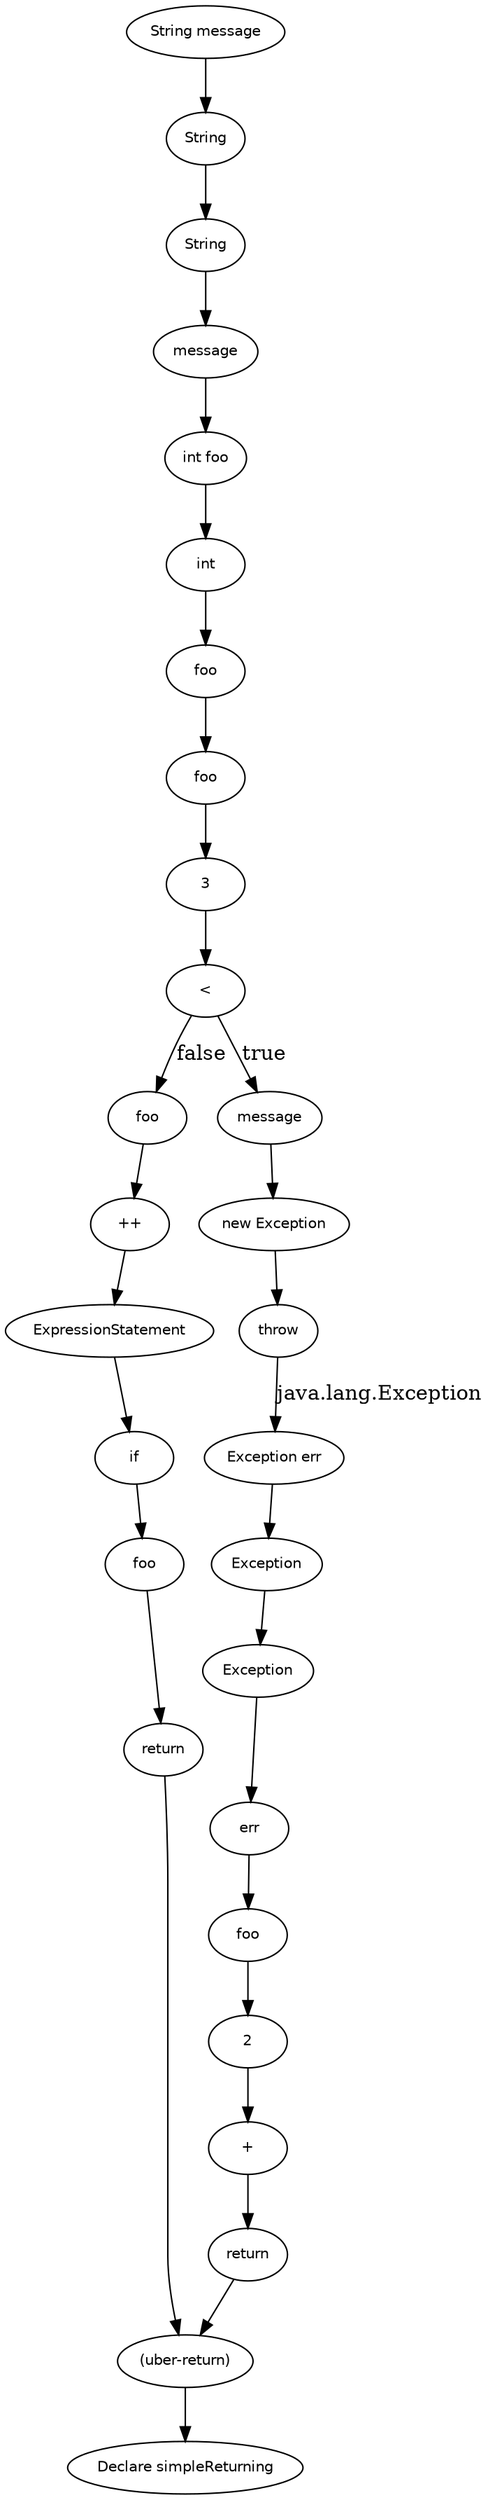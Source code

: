 digraph simpleReturning {
  36 [
    label = foo,
    fontname = Helvetica,
    fontsize = 10
  ];
  35 [
    label = return,
    fontname = Helvetica,
    fontsize = 10
  ];
  34 [
    label = foo,
    fontname = Helvetica,
    fontsize = 10
  ];
  33 [
    label = "++",
    fontname = Helvetica,
    fontsize = 10
  ];
  32 [
    label = ExpressionStatement,
    fontname = Helvetica,
    fontsize = 10
  ];
  31 [
    label = message,
    fontname = Helvetica,
    fontsize = 10
  ];
  19 [
    label = foo,
    fontname = Helvetica,
    fontsize = 10
  ];
  18 [
    label = "+",
    fontname = Helvetica,
    fontsize = 10
  ];
  17 [
    label = return,
    fontname = Helvetica,
    fontsize = 10
  ];
  15 [
    label = err,
    fontname = Helvetica,
    fontsize = 10
  ];
  14 [
    label = Exception,
    fontname = Helvetica,
    fontsize = 10
  ];
  13 [
    label = Exception,
    fontname = Helvetica,
    fontsize = 10
  ];
  12 [
    label = "Exception err",
    fontname = Helvetica,
    fontsize = 10
  ];
  9 [
    label = foo,
    fontname = Helvetica,
    fontsize = 10
  ];
  8 [
    label = int,
    fontname = Helvetica,
    fontsize = 10
  ];
  7 [
    label = "int foo",
    fontname = Helvetica,
    fontsize = 10
  ];
  28 [
    label = "new Exception",
    fontname = Helvetica,
    fontsize = 10
  ];
  6 [
    label = message,
    fontname = Helvetica,
    fontsize = 10
  ];
  27 [
    label = throw,
    fontname = Helvetica,
    fontsize = 10
  ];
  5 [
    label = String,
    fontname = Helvetica,
    fontsize = 10
  ];
  4 [
    label = String,
    fontname = Helvetica,
    fontsize = 10
  ];
  25 [
    label = 3,
    fontname = Helvetica,
    fontsize = 10
  ];
  3 [
    label = "String message",
    fontname = Helvetica,
    fontsize = 10
  ];
  24 [
    label = foo,
    fontname = Helvetica,
    fontsize = 10
  ];
  2 [
    label = "(uber-return)",
    fontname = Helvetica,
    fontsize = 10
  ];
  23 [
    label = "<",
    fontname = Helvetica,
    fontsize = 10
  ];
  22 [
    label = if,
    fontname = Helvetica,
    fontsize = 10
  ];
  0 [
    label = "Declare simpleReturning",
    fontname = Helvetica,
    fontsize = 10
  ];
  20 [
    label = 2,
    fontname = Helvetica,
    fontsize = 10
  ];
  24 -> 25 [
    label = ""
  ];
  9 -> 24 [
    label = ""
  ];
  8 -> 9 [
    label = ""
  ];
  34 -> 33 [
    label = ""
  ];
  28 -> 27 [
    label = ""
  ];
  12 -> 14 [
    label = ""
  ];
  23 -> 34 [
    label = false
  ];
  2 -> 0 [
    label = ""
  ];
  31 -> 28 [
    label = ""
  ];
  27 -> 12 [
    label = "java.lang.Exception"
  ];
  3 -> 5 [
    label = ""
  ];
  25 -> 23 [
    label = ""
  ];
  22 -> 36 [
    label = ""
  ];
  19 -> 20 [
    label = ""
  ];
  15 -> 19 [
    label = ""
  ];
  32 -> 22 [
    label = ""
  ];
  13 -> 15 [
    label = ""
  ];
  33 -> 32 [
    label = ""
  ];
  14 -> 13 [
    label = ""
  ];
  7 -> 8 [
    label = ""
  ];
  6 -> 7 [
    label = ""
  ];
  17 -> 2 [
    label = ""
  ];
  4 -> 6 [
    label = ""
  ];
  23 -> 31 [
    label = true
  ];
  18 -> 17 [
    label = ""
  ];
  35 -> 2 [
    label = ""
  ];
  5 -> 4 [
    label = ""
  ];
  36 -> 35 [
    label = ""
  ];
  20 -> 18 [
    label = ""
  ];
}
